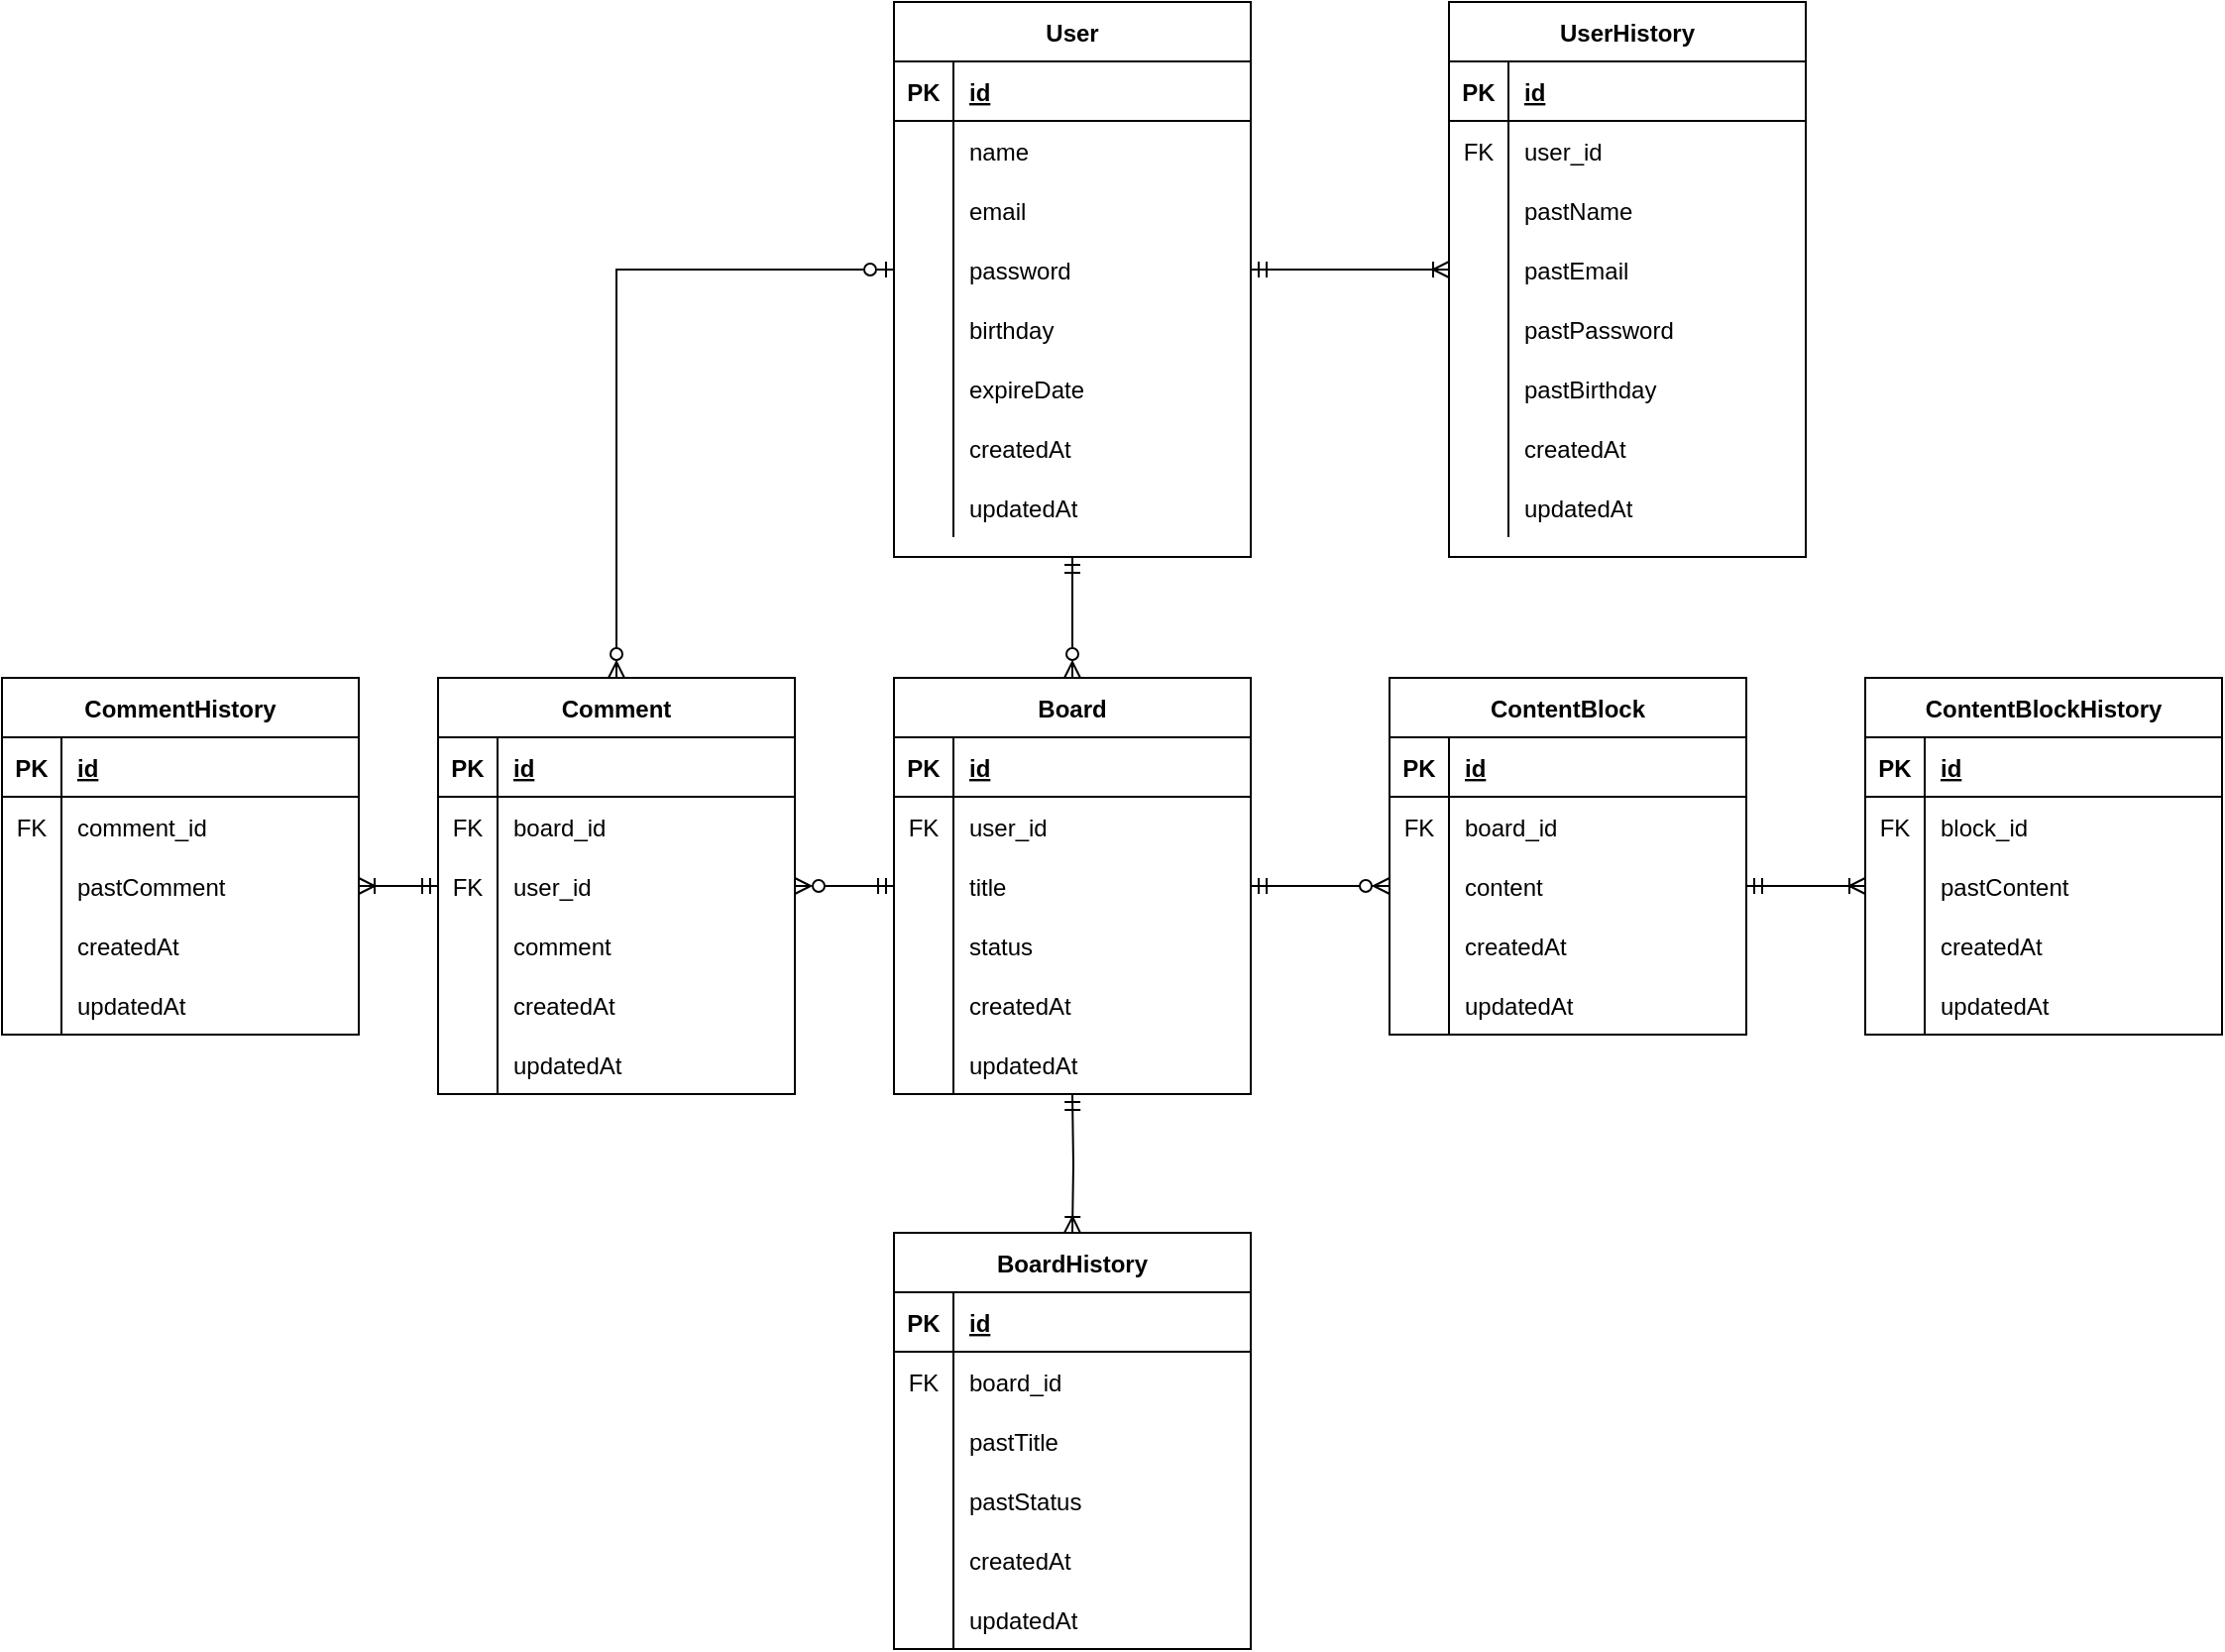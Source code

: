 <mxfile version="20.0.4" type="device"><diagram id="R2lEEEUBdFMjLlhIrx00" name="Page-1"><mxGraphModel dx="1422" dy="705" grid="1" gridSize="10" guides="1" tooltips="1" connect="1" arrows="1" fold="1" page="1" pageScale="1" pageWidth="850" pageHeight="1100" math="0" shadow="0" extFonts="Permanent Marker^https://fonts.googleapis.com/css?family=Permanent+Marker"><root><mxCell id="0"/><mxCell id="1" parent="0"/><mxCell id="4tunGOvaKSMdAPvgCTo8-8" style="edgeStyle=orthogonalEdgeStyle;rounded=0;orthogonalLoop=1;jettySize=auto;html=1;exitX=0.5;exitY=1;exitDx=0;exitDy=0;entryX=0.5;entryY=0;entryDx=0;entryDy=0;startArrow=ERmandOne;startFill=0;endArrow=ERzeroToMany;endFill=0;" edge="1" parent="1" source="bTr4WSpHRikTAFCdWC34-1" target="bTr4WSpHRikTAFCdWC34-48"><mxGeometry relative="1" as="geometry"/></mxCell><mxCell id="bTr4WSpHRikTAFCdWC34-1" value="User" style="shape=table;startSize=30;container=1;collapsible=1;childLayout=tableLayout;fixedRows=1;rowLines=0;fontStyle=1;align=center;resizeLast=1;" parent="1" vertex="1"><mxGeometry x="490" y="40" width="180" height="280" as="geometry"/></mxCell><mxCell id="bTr4WSpHRikTAFCdWC34-2" value="" style="shape=tableRow;horizontal=0;startSize=0;swimlaneHead=0;swimlaneBody=0;fillColor=none;collapsible=0;dropTarget=0;points=[[0,0.5],[1,0.5]];portConstraint=eastwest;top=0;left=0;right=0;bottom=1;" parent="bTr4WSpHRikTAFCdWC34-1" vertex="1"><mxGeometry y="30" width="180" height="30" as="geometry"/></mxCell><mxCell id="bTr4WSpHRikTAFCdWC34-3" value="PK" style="shape=partialRectangle;connectable=0;fillColor=none;top=0;left=0;bottom=0;right=0;fontStyle=1;overflow=hidden;" parent="bTr4WSpHRikTAFCdWC34-2" vertex="1"><mxGeometry width="30" height="30" as="geometry"><mxRectangle width="30" height="30" as="alternateBounds"/></mxGeometry></mxCell><mxCell id="bTr4WSpHRikTAFCdWC34-4" value="id" style="shape=partialRectangle;connectable=0;fillColor=none;top=0;left=0;bottom=0;right=0;align=left;spacingLeft=6;fontStyle=5;overflow=hidden;" parent="bTr4WSpHRikTAFCdWC34-2" vertex="1"><mxGeometry x="30" width="150" height="30" as="geometry"><mxRectangle width="150" height="30" as="alternateBounds"/></mxGeometry></mxCell><mxCell id="bTr4WSpHRikTAFCdWC34-5" value="" style="shape=tableRow;horizontal=0;startSize=0;swimlaneHead=0;swimlaneBody=0;fillColor=none;collapsible=0;dropTarget=0;points=[[0,0.5],[1,0.5]];portConstraint=eastwest;top=0;left=0;right=0;bottom=0;" parent="bTr4WSpHRikTAFCdWC34-1" vertex="1"><mxGeometry y="60" width="180" height="30" as="geometry"/></mxCell><mxCell id="bTr4WSpHRikTAFCdWC34-6" value="" style="shape=partialRectangle;connectable=0;fillColor=none;top=0;left=0;bottom=0;right=0;editable=1;overflow=hidden;" parent="bTr4WSpHRikTAFCdWC34-5" vertex="1"><mxGeometry width="30" height="30" as="geometry"><mxRectangle width="30" height="30" as="alternateBounds"/></mxGeometry></mxCell><mxCell id="bTr4WSpHRikTAFCdWC34-7" value="name" style="shape=partialRectangle;connectable=0;fillColor=none;top=0;left=0;bottom=0;right=0;align=left;spacingLeft=6;overflow=hidden;" parent="bTr4WSpHRikTAFCdWC34-5" vertex="1"><mxGeometry x="30" width="150" height="30" as="geometry"><mxRectangle width="150" height="30" as="alternateBounds"/></mxGeometry></mxCell><mxCell id="bTr4WSpHRikTAFCdWC34-8" value="" style="shape=tableRow;horizontal=0;startSize=0;swimlaneHead=0;swimlaneBody=0;fillColor=none;collapsible=0;dropTarget=0;points=[[0,0.5],[1,0.5]];portConstraint=eastwest;top=0;left=0;right=0;bottom=0;" parent="bTr4WSpHRikTAFCdWC34-1" vertex="1"><mxGeometry y="90" width="180" height="30" as="geometry"/></mxCell><mxCell id="bTr4WSpHRikTAFCdWC34-9" value="" style="shape=partialRectangle;connectable=0;fillColor=none;top=0;left=0;bottom=0;right=0;editable=1;overflow=hidden;" parent="bTr4WSpHRikTAFCdWC34-8" vertex="1"><mxGeometry width="30" height="30" as="geometry"><mxRectangle width="30" height="30" as="alternateBounds"/></mxGeometry></mxCell><mxCell id="bTr4WSpHRikTAFCdWC34-10" value="email" style="shape=partialRectangle;connectable=0;fillColor=none;top=0;left=0;bottom=0;right=0;align=left;spacingLeft=6;overflow=hidden;" parent="bTr4WSpHRikTAFCdWC34-8" vertex="1"><mxGeometry x="30" width="150" height="30" as="geometry"><mxRectangle width="150" height="30" as="alternateBounds"/></mxGeometry></mxCell><mxCell id="bTr4WSpHRikTAFCdWC34-11" value="" style="shape=tableRow;horizontal=0;startSize=0;swimlaneHead=0;swimlaneBody=0;fillColor=none;collapsible=0;dropTarget=0;points=[[0,0.5],[1,0.5]];portConstraint=eastwest;top=0;left=0;right=0;bottom=0;" parent="bTr4WSpHRikTAFCdWC34-1" vertex="1"><mxGeometry y="120" width="180" height="30" as="geometry"/></mxCell><mxCell id="bTr4WSpHRikTAFCdWC34-12" value="" style="shape=partialRectangle;connectable=0;fillColor=none;top=0;left=0;bottom=0;right=0;editable=1;overflow=hidden;" parent="bTr4WSpHRikTAFCdWC34-11" vertex="1"><mxGeometry width="30" height="30" as="geometry"><mxRectangle width="30" height="30" as="alternateBounds"/></mxGeometry></mxCell><mxCell id="bTr4WSpHRikTAFCdWC34-13" value="password" style="shape=partialRectangle;connectable=0;fillColor=none;top=0;left=0;bottom=0;right=0;align=left;spacingLeft=6;overflow=hidden;" parent="bTr4WSpHRikTAFCdWC34-11" vertex="1"><mxGeometry x="30" width="150" height="30" as="geometry"><mxRectangle width="150" height="30" as="alternateBounds"/></mxGeometry></mxCell><mxCell id="bTr4WSpHRikTAFCdWC34-27" value="" style="shape=tableRow;horizontal=0;startSize=0;swimlaneHead=0;swimlaneBody=0;fillColor=none;collapsible=0;dropTarget=0;points=[[0,0.5],[1,0.5]];portConstraint=eastwest;top=0;left=0;right=0;bottom=0;" parent="bTr4WSpHRikTAFCdWC34-1" vertex="1"><mxGeometry y="150" width="180" height="30" as="geometry"/></mxCell><mxCell id="bTr4WSpHRikTAFCdWC34-28" value="" style="shape=partialRectangle;connectable=0;fillColor=none;top=0;left=0;bottom=0;right=0;editable=1;overflow=hidden;" parent="bTr4WSpHRikTAFCdWC34-27" vertex="1"><mxGeometry width="30" height="30" as="geometry"><mxRectangle width="30" height="30" as="alternateBounds"/></mxGeometry></mxCell><mxCell id="bTr4WSpHRikTAFCdWC34-29" value="birthday" style="shape=partialRectangle;connectable=0;fillColor=none;top=0;left=0;bottom=0;right=0;align=left;spacingLeft=6;overflow=hidden;" parent="bTr4WSpHRikTAFCdWC34-27" vertex="1"><mxGeometry x="30" width="150" height="30" as="geometry"><mxRectangle width="150" height="30" as="alternateBounds"/></mxGeometry></mxCell><mxCell id="4tunGOvaKSMdAPvgCTo8-1" value="" style="shape=tableRow;horizontal=0;startSize=0;swimlaneHead=0;swimlaneBody=0;fillColor=none;collapsible=0;dropTarget=0;points=[[0,0.5],[1,0.5]];portConstraint=eastwest;top=0;left=0;right=0;bottom=0;" vertex="1" parent="bTr4WSpHRikTAFCdWC34-1"><mxGeometry y="180" width="180" height="30" as="geometry"/></mxCell><mxCell id="4tunGOvaKSMdAPvgCTo8-2" value="" style="shape=partialRectangle;connectable=0;fillColor=none;top=0;left=0;bottom=0;right=0;editable=1;overflow=hidden;" vertex="1" parent="4tunGOvaKSMdAPvgCTo8-1"><mxGeometry width="30" height="30" as="geometry"><mxRectangle width="30" height="30" as="alternateBounds"/></mxGeometry></mxCell><mxCell id="4tunGOvaKSMdAPvgCTo8-3" value="expireDate" style="shape=partialRectangle;connectable=0;fillColor=none;top=0;left=0;bottom=0;right=0;align=left;spacingLeft=6;overflow=hidden;" vertex="1" parent="4tunGOvaKSMdAPvgCTo8-1"><mxGeometry x="30" width="150" height="30" as="geometry"><mxRectangle width="150" height="30" as="alternateBounds"/></mxGeometry></mxCell><mxCell id="bTr4WSpHRikTAFCdWC34-30" value="" style="shape=tableRow;horizontal=0;startSize=0;swimlaneHead=0;swimlaneBody=0;fillColor=none;collapsible=0;dropTarget=0;points=[[0,0.5],[1,0.5]];portConstraint=eastwest;top=0;left=0;right=0;bottom=0;" parent="bTr4WSpHRikTAFCdWC34-1" vertex="1"><mxGeometry y="210" width="180" height="30" as="geometry"/></mxCell><mxCell id="bTr4WSpHRikTAFCdWC34-31" value="" style="shape=partialRectangle;connectable=0;fillColor=none;top=0;left=0;bottom=0;right=0;editable=1;overflow=hidden;" parent="bTr4WSpHRikTAFCdWC34-30" vertex="1"><mxGeometry width="30" height="30" as="geometry"><mxRectangle width="30" height="30" as="alternateBounds"/></mxGeometry></mxCell><mxCell id="bTr4WSpHRikTAFCdWC34-32" value="createdAt" style="shape=partialRectangle;connectable=0;fillColor=none;top=0;left=0;bottom=0;right=0;align=left;spacingLeft=6;overflow=hidden;" parent="bTr4WSpHRikTAFCdWC34-30" vertex="1"><mxGeometry x="30" width="150" height="30" as="geometry"><mxRectangle width="150" height="30" as="alternateBounds"/></mxGeometry></mxCell><mxCell id="bTr4WSpHRikTAFCdWC34-33" value="" style="shape=tableRow;horizontal=0;startSize=0;swimlaneHead=0;swimlaneBody=0;fillColor=none;collapsible=0;dropTarget=0;points=[[0,0.5],[1,0.5]];portConstraint=eastwest;top=0;left=0;right=0;bottom=0;" parent="bTr4WSpHRikTAFCdWC34-1" vertex="1"><mxGeometry y="240" width="180" height="30" as="geometry"/></mxCell><mxCell id="bTr4WSpHRikTAFCdWC34-34" value="" style="shape=partialRectangle;connectable=0;fillColor=none;top=0;left=0;bottom=0;right=0;editable=1;overflow=hidden;" parent="bTr4WSpHRikTAFCdWC34-33" vertex="1"><mxGeometry width="30" height="30" as="geometry"><mxRectangle width="30" height="30" as="alternateBounds"/></mxGeometry></mxCell><mxCell id="bTr4WSpHRikTAFCdWC34-35" value="updatedAt" style="shape=partialRectangle;connectable=0;fillColor=none;top=0;left=0;bottom=0;right=0;align=left;spacingLeft=6;overflow=hidden;" parent="bTr4WSpHRikTAFCdWC34-33" vertex="1"><mxGeometry x="30" width="150" height="30" as="geometry"><mxRectangle width="150" height="30" as="alternateBounds"/></mxGeometry></mxCell><mxCell id="bTr4WSpHRikTAFCdWC34-14" value="UserHistory" style="shape=table;startSize=30;container=1;collapsible=1;childLayout=tableLayout;fixedRows=1;rowLines=0;fontStyle=1;align=center;resizeLast=1;" parent="1" vertex="1"><mxGeometry x="770" y="40" width="180" height="280" as="geometry"/></mxCell><mxCell id="bTr4WSpHRikTAFCdWC34-15" value="" style="shape=tableRow;horizontal=0;startSize=0;swimlaneHead=0;swimlaneBody=0;fillColor=none;collapsible=0;dropTarget=0;points=[[0,0.5],[1,0.5]];portConstraint=eastwest;top=0;left=0;right=0;bottom=1;" parent="bTr4WSpHRikTAFCdWC34-14" vertex="1"><mxGeometry y="30" width="180" height="30" as="geometry"/></mxCell><mxCell id="bTr4WSpHRikTAFCdWC34-16" value="PK" style="shape=partialRectangle;connectable=0;fillColor=none;top=0;left=0;bottom=0;right=0;fontStyle=1;overflow=hidden;" parent="bTr4WSpHRikTAFCdWC34-15" vertex="1"><mxGeometry width="30" height="30" as="geometry"><mxRectangle width="30" height="30" as="alternateBounds"/></mxGeometry></mxCell><mxCell id="bTr4WSpHRikTAFCdWC34-17" value="id" style="shape=partialRectangle;connectable=0;fillColor=none;top=0;left=0;bottom=0;right=0;align=left;spacingLeft=6;fontStyle=5;overflow=hidden;" parent="bTr4WSpHRikTAFCdWC34-15" vertex="1"><mxGeometry x="30" width="150" height="30" as="geometry"><mxRectangle width="150" height="30" as="alternateBounds"/></mxGeometry></mxCell><mxCell id="bTr4WSpHRikTAFCdWC34-18" value="" style="shape=tableRow;horizontal=0;startSize=0;swimlaneHead=0;swimlaneBody=0;fillColor=none;collapsible=0;dropTarget=0;points=[[0,0.5],[1,0.5]];portConstraint=eastwest;top=0;left=0;right=0;bottom=0;" parent="bTr4WSpHRikTAFCdWC34-14" vertex="1"><mxGeometry y="60" width="180" height="30" as="geometry"/></mxCell><mxCell id="bTr4WSpHRikTAFCdWC34-19" value="FK" style="shape=partialRectangle;connectable=0;fillColor=none;top=0;left=0;bottom=0;right=0;editable=1;overflow=hidden;" parent="bTr4WSpHRikTAFCdWC34-18" vertex="1"><mxGeometry width="30" height="30" as="geometry"><mxRectangle width="30" height="30" as="alternateBounds"/></mxGeometry></mxCell><mxCell id="bTr4WSpHRikTAFCdWC34-20" value="user_id" style="shape=partialRectangle;connectable=0;fillColor=none;top=0;left=0;bottom=0;right=0;align=left;spacingLeft=6;overflow=hidden;" parent="bTr4WSpHRikTAFCdWC34-18" vertex="1"><mxGeometry x="30" width="150" height="30" as="geometry"><mxRectangle width="150" height="30" as="alternateBounds"/></mxGeometry></mxCell><mxCell id="bTr4WSpHRikTAFCdWC34-45" value="" style="shape=tableRow;horizontal=0;startSize=0;swimlaneHead=0;swimlaneBody=0;fillColor=none;collapsible=0;dropTarget=0;points=[[0,0.5],[1,0.5]];portConstraint=eastwest;top=0;left=0;right=0;bottom=0;" parent="bTr4WSpHRikTAFCdWC34-14" vertex="1"><mxGeometry y="90" width="180" height="30" as="geometry"/></mxCell><mxCell id="bTr4WSpHRikTAFCdWC34-46" value="" style="shape=partialRectangle;connectable=0;fillColor=none;top=0;left=0;bottom=0;right=0;editable=1;overflow=hidden;" parent="bTr4WSpHRikTAFCdWC34-45" vertex="1"><mxGeometry width="30" height="30" as="geometry"><mxRectangle width="30" height="30" as="alternateBounds"/></mxGeometry></mxCell><mxCell id="bTr4WSpHRikTAFCdWC34-47" value="pastName" style="shape=partialRectangle;connectable=0;fillColor=none;top=0;left=0;bottom=0;right=0;align=left;spacingLeft=6;overflow=hidden;" parent="bTr4WSpHRikTAFCdWC34-45" vertex="1"><mxGeometry x="30" width="150" height="30" as="geometry"><mxRectangle width="150" height="30" as="alternateBounds"/></mxGeometry></mxCell><mxCell id="bTr4WSpHRikTAFCdWC34-21" value="" style="shape=tableRow;horizontal=0;startSize=0;swimlaneHead=0;swimlaneBody=0;fillColor=none;collapsible=0;dropTarget=0;points=[[0,0.5],[1,0.5]];portConstraint=eastwest;top=0;left=0;right=0;bottom=0;" parent="bTr4WSpHRikTAFCdWC34-14" vertex="1"><mxGeometry y="120" width="180" height="30" as="geometry"/></mxCell><mxCell id="bTr4WSpHRikTAFCdWC34-22" value="" style="shape=partialRectangle;connectable=0;fillColor=none;top=0;left=0;bottom=0;right=0;editable=1;overflow=hidden;" parent="bTr4WSpHRikTAFCdWC34-21" vertex="1"><mxGeometry width="30" height="30" as="geometry"><mxRectangle width="30" height="30" as="alternateBounds"/></mxGeometry></mxCell><mxCell id="bTr4WSpHRikTAFCdWC34-23" value="pastEmail" style="shape=partialRectangle;connectable=0;fillColor=none;top=0;left=0;bottom=0;right=0;align=left;spacingLeft=6;overflow=hidden;" parent="bTr4WSpHRikTAFCdWC34-21" vertex="1"><mxGeometry x="30" width="150" height="30" as="geometry"><mxRectangle width="150" height="30" as="alternateBounds"/></mxGeometry></mxCell><mxCell id="bTr4WSpHRikTAFCdWC34-105" value="" style="shape=tableRow;horizontal=0;startSize=0;swimlaneHead=0;swimlaneBody=0;fillColor=none;collapsible=0;dropTarget=0;points=[[0,0.5],[1,0.5]];portConstraint=eastwest;top=0;left=0;right=0;bottom=0;" parent="bTr4WSpHRikTAFCdWC34-14" vertex="1"><mxGeometry y="150" width="180" height="30" as="geometry"/></mxCell><mxCell id="bTr4WSpHRikTAFCdWC34-106" value="" style="shape=partialRectangle;connectable=0;fillColor=none;top=0;left=0;bottom=0;right=0;editable=1;overflow=hidden;" parent="bTr4WSpHRikTAFCdWC34-105" vertex="1"><mxGeometry width="30" height="30" as="geometry"><mxRectangle width="30" height="30" as="alternateBounds"/></mxGeometry></mxCell><mxCell id="bTr4WSpHRikTAFCdWC34-107" value="pastPassword" style="shape=partialRectangle;connectable=0;fillColor=none;top=0;left=0;bottom=0;right=0;align=left;spacingLeft=6;overflow=hidden;" parent="bTr4WSpHRikTAFCdWC34-105" vertex="1"><mxGeometry x="30" width="150" height="30" as="geometry"><mxRectangle width="150" height="30" as="alternateBounds"/></mxGeometry></mxCell><mxCell id="bTr4WSpHRikTAFCdWC34-24" value="" style="shape=tableRow;horizontal=0;startSize=0;swimlaneHead=0;swimlaneBody=0;fillColor=none;collapsible=0;dropTarget=0;points=[[0,0.5],[1,0.5]];portConstraint=eastwest;top=0;left=0;right=0;bottom=0;" parent="bTr4WSpHRikTAFCdWC34-14" vertex="1"><mxGeometry y="180" width="180" height="30" as="geometry"/></mxCell><mxCell id="bTr4WSpHRikTAFCdWC34-25" value="" style="shape=partialRectangle;connectable=0;fillColor=none;top=0;left=0;bottom=0;right=0;editable=1;overflow=hidden;" parent="bTr4WSpHRikTAFCdWC34-24" vertex="1"><mxGeometry width="30" height="30" as="geometry"><mxRectangle width="30" height="30" as="alternateBounds"/></mxGeometry></mxCell><mxCell id="bTr4WSpHRikTAFCdWC34-26" value="pastBirthday" style="shape=partialRectangle;connectable=0;fillColor=none;top=0;left=0;bottom=0;right=0;align=left;spacingLeft=6;overflow=hidden;" parent="bTr4WSpHRikTAFCdWC34-24" vertex="1"><mxGeometry x="30" width="150" height="30" as="geometry"><mxRectangle width="150" height="30" as="alternateBounds"/></mxGeometry></mxCell><mxCell id="bTr4WSpHRikTAFCdWC34-36" value="" style="shape=tableRow;horizontal=0;startSize=0;swimlaneHead=0;swimlaneBody=0;fillColor=none;collapsible=0;dropTarget=0;points=[[0,0.5],[1,0.5]];portConstraint=eastwest;top=0;left=0;right=0;bottom=0;" parent="bTr4WSpHRikTAFCdWC34-14" vertex="1"><mxGeometry y="210" width="180" height="30" as="geometry"/></mxCell><mxCell id="bTr4WSpHRikTAFCdWC34-37" value="" style="shape=partialRectangle;connectable=0;fillColor=none;top=0;left=0;bottom=0;right=0;editable=1;overflow=hidden;" parent="bTr4WSpHRikTAFCdWC34-36" vertex="1"><mxGeometry width="30" height="30" as="geometry"><mxRectangle width="30" height="30" as="alternateBounds"/></mxGeometry></mxCell><mxCell id="bTr4WSpHRikTAFCdWC34-38" value="createdAt" style="shape=partialRectangle;connectable=0;fillColor=none;top=0;left=0;bottom=0;right=0;align=left;spacingLeft=6;overflow=hidden;" parent="bTr4WSpHRikTAFCdWC34-36" vertex="1"><mxGeometry x="30" width="150" height="30" as="geometry"><mxRectangle width="150" height="30" as="alternateBounds"/></mxGeometry></mxCell><mxCell id="4tunGOvaKSMdAPvgCTo8-4" value="" style="shape=tableRow;horizontal=0;startSize=0;swimlaneHead=0;swimlaneBody=0;fillColor=none;collapsible=0;dropTarget=0;points=[[0,0.5],[1,0.5]];portConstraint=eastwest;top=0;left=0;right=0;bottom=0;" vertex="1" parent="bTr4WSpHRikTAFCdWC34-14"><mxGeometry y="240" width="180" height="30" as="geometry"/></mxCell><mxCell id="4tunGOvaKSMdAPvgCTo8-5" value="" style="shape=partialRectangle;connectable=0;fillColor=none;top=0;left=0;bottom=0;right=0;editable=1;overflow=hidden;" vertex="1" parent="4tunGOvaKSMdAPvgCTo8-4"><mxGeometry width="30" height="30" as="geometry"><mxRectangle width="30" height="30" as="alternateBounds"/></mxGeometry></mxCell><mxCell id="4tunGOvaKSMdAPvgCTo8-6" value="updatedAt" style="shape=partialRectangle;connectable=0;fillColor=none;top=0;left=0;bottom=0;right=0;align=left;spacingLeft=6;overflow=hidden;" vertex="1" parent="4tunGOvaKSMdAPvgCTo8-4"><mxGeometry x="30" width="150" height="30" as="geometry"><mxRectangle width="150" height="30" as="alternateBounds"/></mxGeometry></mxCell><mxCell id="bTr4WSpHRikTAFCdWC34-48" value="Board" style="shape=table;startSize=30;container=1;collapsible=1;childLayout=tableLayout;fixedRows=1;rowLines=0;fontStyle=1;align=center;resizeLast=1;" parent="1" vertex="1"><mxGeometry x="490" y="381" width="180" height="210" as="geometry"/></mxCell><mxCell id="bTr4WSpHRikTAFCdWC34-49" value="" style="shape=tableRow;horizontal=0;startSize=0;swimlaneHead=0;swimlaneBody=0;fillColor=none;collapsible=0;dropTarget=0;points=[[0,0.5],[1,0.5]];portConstraint=eastwest;top=0;left=0;right=0;bottom=1;" parent="bTr4WSpHRikTAFCdWC34-48" vertex="1"><mxGeometry y="30" width="180" height="30" as="geometry"/></mxCell><mxCell id="bTr4WSpHRikTAFCdWC34-50" value="PK" style="shape=partialRectangle;connectable=0;fillColor=none;top=0;left=0;bottom=0;right=0;fontStyle=1;overflow=hidden;" parent="bTr4WSpHRikTAFCdWC34-49" vertex="1"><mxGeometry width="30" height="30" as="geometry"><mxRectangle width="30" height="30" as="alternateBounds"/></mxGeometry></mxCell><mxCell id="bTr4WSpHRikTAFCdWC34-51" value="id" style="shape=partialRectangle;connectable=0;fillColor=none;top=0;left=0;bottom=0;right=0;align=left;spacingLeft=6;fontStyle=5;overflow=hidden;" parent="bTr4WSpHRikTAFCdWC34-49" vertex="1"><mxGeometry x="30" width="150" height="30" as="geometry"><mxRectangle width="150" height="30" as="alternateBounds"/></mxGeometry></mxCell><mxCell id="bTr4WSpHRikTAFCdWC34-52" value="" style="shape=tableRow;horizontal=0;startSize=0;swimlaneHead=0;swimlaneBody=0;fillColor=none;collapsible=0;dropTarget=0;points=[[0,0.5],[1,0.5]];portConstraint=eastwest;top=0;left=0;right=0;bottom=0;" parent="bTr4WSpHRikTAFCdWC34-48" vertex="1"><mxGeometry y="60" width="180" height="30" as="geometry"/></mxCell><mxCell id="bTr4WSpHRikTAFCdWC34-53" value="FK" style="shape=partialRectangle;connectable=0;fillColor=none;top=0;left=0;bottom=0;right=0;editable=1;overflow=hidden;" parent="bTr4WSpHRikTAFCdWC34-52" vertex="1"><mxGeometry width="30" height="30" as="geometry"><mxRectangle width="30" height="30" as="alternateBounds"/></mxGeometry></mxCell><mxCell id="bTr4WSpHRikTAFCdWC34-54" value="user_id" style="shape=partialRectangle;connectable=0;fillColor=none;top=0;left=0;bottom=0;right=0;align=left;spacingLeft=6;overflow=hidden;" parent="bTr4WSpHRikTAFCdWC34-52" vertex="1"><mxGeometry x="30" width="150" height="30" as="geometry"><mxRectangle width="150" height="30" as="alternateBounds"/></mxGeometry></mxCell><mxCell id="bTr4WSpHRikTAFCdWC34-55" value="" style="shape=tableRow;horizontal=0;startSize=0;swimlaneHead=0;swimlaneBody=0;fillColor=none;collapsible=0;dropTarget=0;points=[[0,0.5],[1,0.5]];portConstraint=eastwest;top=0;left=0;right=0;bottom=0;" parent="bTr4WSpHRikTAFCdWC34-48" vertex="1"><mxGeometry y="90" width="180" height="30" as="geometry"/></mxCell><mxCell id="bTr4WSpHRikTAFCdWC34-56" value="" style="shape=partialRectangle;connectable=0;fillColor=none;top=0;left=0;bottom=0;right=0;editable=1;overflow=hidden;" parent="bTr4WSpHRikTAFCdWC34-55" vertex="1"><mxGeometry width="30" height="30" as="geometry"><mxRectangle width="30" height="30" as="alternateBounds"/></mxGeometry></mxCell><mxCell id="bTr4WSpHRikTAFCdWC34-57" value="title" style="shape=partialRectangle;connectable=0;fillColor=none;top=0;left=0;bottom=0;right=0;align=left;spacingLeft=6;overflow=hidden;" parent="bTr4WSpHRikTAFCdWC34-55" vertex="1"><mxGeometry x="30" width="150" height="30" as="geometry"><mxRectangle width="150" height="30" as="alternateBounds"/></mxGeometry></mxCell><mxCell id="bTr4WSpHRikTAFCdWC34-182" value="" style="shape=tableRow;horizontal=0;startSize=0;swimlaneHead=0;swimlaneBody=0;fillColor=none;collapsible=0;dropTarget=0;points=[[0,0.5],[1,0.5]];portConstraint=eastwest;top=0;left=0;right=0;bottom=0;" parent="bTr4WSpHRikTAFCdWC34-48" vertex="1"><mxGeometry y="120" width="180" height="30" as="geometry"/></mxCell><mxCell id="bTr4WSpHRikTAFCdWC34-183" value="" style="shape=partialRectangle;connectable=0;fillColor=none;top=0;left=0;bottom=0;right=0;editable=1;overflow=hidden;" parent="bTr4WSpHRikTAFCdWC34-182" vertex="1"><mxGeometry width="30" height="30" as="geometry"><mxRectangle width="30" height="30" as="alternateBounds"/></mxGeometry></mxCell><mxCell id="bTr4WSpHRikTAFCdWC34-184" value="status" style="shape=partialRectangle;connectable=0;fillColor=none;top=0;left=0;bottom=0;right=0;align=left;spacingLeft=6;overflow=hidden;" parent="bTr4WSpHRikTAFCdWC34-182" vertex="1"><mxGeometry x="30" width="150" height="30" as="geometry"><mxRectangle width="150" height="30" as="alternateBounds"/></mxGeometry></mxCell><mxCell id="bTr4WSpHRikTAFCdWC34-64" value="" style="shape=tableRow;horizontal=0;startSize=0;swimlaneHead=0;swimlaneBody=0;fillColor=none;collapsible=0;dropTarget=0;points=[[0,0.5],[1,0.5]];portConstraint=eastwest;top=0;left=0;right=0;bottom=0;" parent="bTr4WSpHRikTAFCdWC34-48" vertex="1"><mxGeometry y="150" width="180" height="30" as="geometry"/></mxCell><mxCell id="bTr4WSpHRikTAFCdWC34-65" value="" style="shape=partialRectangle;connectable=0;fillColor=none;top=0;left=0;bottom=0;right=0;editable=1;overflow=hidden;" parent="bTr4WSpHRikTAFCdWC34-64" vertex="1"><mxGeometry width="30" height="30" as="geometry"><mxRectangle width="30" height="30" as="alternateBounds"/></mxGeometry></mxCell><mxCell id="bTr4WSpHRikTAFCdWC34-66" value="createdAt" style="shape=partialRectangle;connectable=0;fillColor=none;top=0;left=0;bottom=0;right=0;align=left;spacingLeft=6;overflow=hidden;" parent="bTr4WSpHRikTAFCdWC34-64" vertex="1"><mxGeometry x="30" width="150" height="30" as="geometry"><mxRectangle width="150" height="30" as="alternateBounds"/></mxGeometry></mxCell><mxCell id="bTr4WSpHRikTAFCdWC34-67" value="" style="shape=tableRow;horizontal=0;startSize=0;swimlaneHead=0;swimlaneBody=0;fillColor=none;collapsible=0;dropTarget=0;points=[[0,0.5],[1,0.5]];portConstraint=eastwest;top=0;left=0;right=0;bottom=0;" parent="bTr4WSpHRikTAFCdWC34-48" vertex="1"><mxGeometry y="180" width="180" height="30" as="geometry"/></mxCell><mxCell id="bTr4WSpHRikTAFCdWC34-68" value="" style="shape=partialRectangle;connectable=0;fillColor=none;top=0;left=0;bottom=0;right=0;editable=1;overflow=hidden;" parent="bTr4WSpHRikTAFCdWC34-67" vertex="1"><mxGeometry width="30" height="30" as="geometry"><mxRectangle width="30" height="30" as="alternateBounds"/></mxGeometry></mxCell><mxCell id="bTr4WSpHRikTAFCdWC34-69" value="updatedAt" style="shape=partialRectangle;connectable=0;fillColor=none;top=0;left=0;bottom=0;right=0;align=left;spacingLeft=6;overflow=hidden;" parent="bTr4WSpHRikTAFCdWC34-67" vertex="1"><mxGeometry x="30" width="150" height="30" as="geometry"><mxRectangle width="150" height="30" as="alternateBounds"/></mxGeometry></mxCell><mxCell id="bTr4WSpHRikTAFCdWC34-115" value="BoardHistory" style="shape=table;startSize=30;container=1;collapsible=1;childLayout=tableLayout;fixedRows=1;rowLines=0;fontStyle=1;align=center;resizeLast=1;" parent="1" vertex="1"><mxGeometry x="490" y="661" width="180" height="210" as="geometry"/></mxCell><mxCell id="bTr4WSpHRikTAFCdWC34-116" value="" style="shape=tableRow;horizontal=0;startSize=0;swimlaneHead=0;swimlaneBody=0;fillColor=none;collapsible=0;dropTarget=0;points=[[0,0.5],[1,0.5]];portConstraint=eastwest;top=0;left=0;right=0;bottom=1;" parent="bTr4WSpHRikTAFCdWC34-115" vertex="1"><mxGeometry y="30" width="180" height="30" as="geometry"/></mxCell><mxCell id="bTr4WSpHRikTAFCdWC34-117" value="PK" style="shape=partialRectangle;connectable=0;fillColor=none;top=0;left=0;bottom=0;right=0;fontStyle=1;overflow=hidden;" parent="bTr4WSpHRikTAFCdWC34-116" vertex="1"><mxGeometry width="30" height="30" as="geometry"><mxRectangle width="30" height="30" as="alternateBounds"/></mxGeometry></mxCell><mxCell id="bTr4WSpHRikTAFCdWC34-118" value="id" style="shape=partialRectangle;connectable=0;fillColor=none;top=0;left=0;bottom=0;right=0;align=left;spacingLeft=6;fontStyle=5;overflow=hidden;" parent="bTr4WSpHRikTAFCdWC34-116" vertex="1"><mxGeometry x="30" width="150" height="30" as="geometry"><mxRectangle width="150" height="30" as="alternateBounds"/></mxGeometry></mxCell><mxCell id="bTr4WSpHRikTAFCdWC34-119" value="" style="shape=tableRow;horizontal=0;startSize=0;swimlaneHead=0;swimlaneBody=0;fillColor=none;collapsible=0;dropTarget=0;points=[[0,0.5],[1,0.5]];portConstraint=eastwest;top=0;left=0;right=0;bottom=0;" parent="bTr4WSpHRikTAFCdWC34-115" vertex="1"><mxGeometry y="60" width="180" height="30" as="geometry"/></mxCell><mxCell id="bTr4WSpHRikTAFCdWC34-120" value="FK" style="shape=partialRectangle;connectable=0;fillColor=none;top=0;left=0;bottom=0;right=0;editable=1;overflow=hidden;" parent="bTr4WSpHRikTAFCdWC34-119" vertex="1"><mxGeometry width="30" height="30" as="geometry"><mxRectangle width="30" height="30" as="alternateBounds"/></mxGeometry></mxCell><mxCell id="bTr4WSpHRikTAFCdWC34-121" value="board_id" style="shape=partialRectangle;connectable=0;fillColor=none;top=0;left=0;bottom=0;right=0;align=left;spacingLeft=6;overflow=hidden;" parent="bTr4WSpHRikTAFCdWC34-119" vertex="1"><mxGeometry x="30" width="150" height="30" as="geometry"><mxRectangle width="150" height="30" as="alternateBounds"/></mxGeometry></mxCell><mxCell id="bTr4WSpHRikTAFCdWC34-122" value="" style="shape=tableRow;horizontal=0;startSize=0;swimlaneHead=0;swimlaneBody=0;fillColor=none;collapsible=0;dropTarget=0;points=[[0,0.5],[1,0.5]];portConstraint=eastwest;top=0;left=0;right=0;bottom=0;" parent="bTr4WSpHRikTAFCdWC34-115" vertex="1"><mxGeometry y="90" width="180" height="30" as="geometry"/></mxCell><mxCell id="bTr4WSpHRikTAFCdWC34-123" value="" style="shape=partialRectangle;connectable=0;fillColor=none;top=0;left=0;bottom=0;right=0;editable=1;overflow=hidden;" parent="bTr4WSpHRikTAFCdWC34-122" vertex="1"><mxGeometry width="30" height="30" as="geometry"><mxRectangle width="30" height="30" as="alternateBounds"/></mxGeometry></mxCell><mxCell id="bTr4WSpHRikTAFCdWC34-124" value="pastTitle" style="shape=partialRectangle;connectable=0;fillColor=none;top=0;left=0;bottom=0;right=0;align=left;spacingLeft=6;overflow=hidden;" parent="bTr4WSpHRikTAFCdWC34-122" vertex="1"><mxGeometry x="30" width="150" height="30" as="geometry"><mxRectangle width="150" height="30" as="alternateBounds"/></mxGeometry></mxCell><mxCell id="4tunGOvaKSMdAPvgCTo8-12" value="" style="shape=tableRow;horizontal=0;startSize=0;swimlaneHead=0;swimlaneBody=0;fillColor=none;collapsible=0;dropTarget=0;points=[[0,0.5],[1,0.5]];portConstraint=eastwest;top=0;left=0;right=0;bottom=0;" vertex="1" parent="bTr4WSpHRikTAFCdWC34-115"><mxGeometry y="120" width="180" height="30" as="geometry"/></mxCell><mxCell id="4tunGOvaKSMdAPvgCTo8-13" value="" style="shape=partialRectangle;connectable=0;fillColor=none;top=0;left=0;bottom=0;right=0;editable=1;overflow=hidden;" vertex="1" parent="4tunGOvaKSMdAPvgCTo8-12"><mxGeometry width="30" height="30" as="geometry"><mxRectangle width="30" height="30" as="alternateBounds"/></mxGeometry></mxCell><mxCell id="4tunGOvaKSMdAPvgCTo8-14" value="pastStatus" style="shape=partialRectangle;connectable=0;fillColor=none;top=0;left=0;bottom=0;right=0;align=left;spacingLeft=6;overflow=hidden;" vertex="1" parent="4tunGOvaKSMdAPvgCTo8-12"><mxGeometry x="30" width="150" height="30" as="geometry"><mxRectangle width="150" height="30" as="alternateBounds"/></mxGeometry></mxCell><mxCell id="bTr4WSpHRikTAFCdWC34-125" value="" style="shape=tableRow;horizontal=0;startSize=0;swimlaneHead=0;swimlaneBody=0;fillColor=none;collapsible=0;dropTarget=0;points=[[0,0.5],[1,0.5]];portConstraint=eastwest;top=0;left=0;right=0;bottom=0;" parent="bTr4WSpHRikTAFCdWC34-115" vertex="1"><mxGeometry y="150" width="180" height="30" as="geometry"/></mxCell><mxCell id="bTr4WSpHRikTAFCdWC34-126" value="" style="shape=partialRectangle;connectable=0;fillColor=none;top=0;left=0;bottom=0;right=0;editable=1;overflow=hidden;" parent="bTr4WSpHRikTAFCdWC34-125" vertex="1"><mxGeometry width="30" height="30" as="geometry"><mxRectangle width="30" height="30" as="alternateBounds"/></mxGeometry></mxCell><mxCell id="bTr4WSpHRikTAFCdWC34-127" value="createdAt" style="shape=partialRectangle;connectable=0;fillColor=none;top=0;left=0;bottom=0;right=0;align=left;spacingLeft=6;overflow=hidden;" parent="bTr4WSpHRikTAFCdWC34-125" vertex="1"><mxGeometry x="30" width="150" height="30" as="geometry"><mxRectangle width="150" height="30" as="alternateBounds"/></mxGeometry></mxCell><mxCell id="bTr4WSpHRikTAFCdWC34-128" value="" style="shape=tableRow;horizontal=0;startSize=0;swimlaneHead=0;swimlaneBody=0;fillColor=none;collapsible=0;dropTarget=0;points=[[0,0.5],[1,0.5]];portConstraint=eastwest;top=0;left=0;right=0;bottom=0;" parent="bTr4WSpHRikTAFCdWC34-115" vertex="1"><mxGeometry y="180" width="180" height="30" as="geometry"/></mxCell><mxCell id="bTr4WSpHRikTAFCdWC34-129" value="" style="shape=partialRectangle;connectable=0;fillColor=none;top=0;left=0;bottom=0;right=0;editable=1;overflow=hidden;" parent="bTr4WSpHRikTAFCdWC34-128" vertex="1"><mxGeometry width="30" height="30" as="geometry"><mxRectangle width="30" height="30" as="alternateBounds"/></mxGeometry></mxCell><mxCell id="bTr4WSpHRikTAFCdWC34-130" value="updatedAt" style="shape=partialRectangle;connectable=0;fillColor=none;top=0;left=0;bottom=0;right=0;align=left;spacingLeft=6;overflow=hidden;" parent="bTr4WSpHRikTAFCdWC34-128" vertex="1"><mxGeometry x="30" width="150" height="30" as="geometry"><mxRectangle width="150" height="30" as="alternateBounds"/></mxGeometry></mxCell><mxCell id="bTr4WSpHRikTAFCdWC34-70" value="ContentBlock" style="shape=table;startSize=30;container=1;collapsible=1;childLayout=tableLayout;fixedRows=1;rowLines=0;fontStyle=1;align=center;resizeLast=1;" parent="1" vertex="1"><mxGeometry x="740" y="381" width="180" height="180" as="geometry"/></mxCell><mxCell id="bTr4WSpHRikTAFCdWC34-71" value="" style="shape=tableRow;horizontal=0;startSize=0;swimlaneHead=0;swimlaneBody=0;fillColor=none;collapsible=0;dropTarget=0;points=[[0,0.5],[1,0.5]];portConstraint=eastwest;top=0;left=0;right=0;bottom=1;" parent="bTr4WSpHRikTAFCdWC34-70" vertex="1"><mxGeometry y="30" width="180" height="30" as="geometry"/></mxCell><mxCell id="bTr4WSpHRikTAFCdWC34-72" value="PK" style="shape=partialRectangle;connectable=0;fillColor=none;top=0;left=0;bottom=0;right=0;fontStyle=1;overflow=hidden;" parent="bTr4WSpHRikTAFCdWC34-71" vertex="1"><mxGeometry width="30" height="30" as="geometry"><mxRectangle width="30" height="30" as="alternateBounds"/></mxGeometry></mxCell><mxCell id="bTr4WSpHRikTAFCdWC34-73" value="id" style="shape=partialRectangle;connectable=0;fillColor=none;top=0;left=0;bottom=0;right=0;align=left;spacingLeft=6;fontStyle=5;overflow=hidden;" parent="bTr4WSpHRikTAFCdWC34-71" vertex="1"><mxGeometry x="30" width="150" height="30" as="geometry"><mxRectangle width="150" height="30" as="alternateBounds"/></mxGeometry></mxCell><mxCell id="bTr4WSpHRikTAFCdWC34-74" value="" style="shape=tableRow;horizontal=0;startSize=0;swimlaneHead=0;swimlaneBody=0;fillColor=none;collapsible=0;dropTarget=0;points=[[0,0.5],[1,0.5]];portConstraint=eastwest;top=0;left=0;right=0;bottom=0;" parent="bTr4WSpHRikTAFCdWC34-70" vertex="1"><mxGeometry y="60" width="180" height="30" as="geometry"/></mxCell><mxCell id="bTr4WSpHRikTAFCdWC34-75" value="FK" style="shape=partialRectangle;connectable=0;fillColor=none;top=0;left=0;bottom=0;right=0;editable=1;overflow=hidden;" parent="bTr4WSpHRikTAFCdWC34-74" vertex="1"><mxGeometry width="30" height="30" as="geometry"><mxRectangle width="30" height="30" as="alternateBounds"/></mxGeometry></mxCell><mxCell id="bTr4WSpHRikTAFCdWC34-76" value="board_id" style="shape=partialRectangle;connectable=0;fillColor=none;top=0;left=0;bottom=0;right=0;align=left;spacingLeft=6;overflow=hidden;" parent="bTr4WSpHRikTAFCdWC34-74" vertex="1"><mxGeometry x="30" width="150" height="30" as="geometry"><mxRectangle width="150" height="30" as="alternateBounds"/></mxGeometry></mxCell><mxCell id="bTr4WSpHRikTAFCdWC34-77" value="" style="shape=tableRow;horizontal=0;startSize=0;swimlaneHead=0;swimlaneBody=0;fillColor=none;collapsible=0;dropTarget=0;points=[[0,0.5],[1,0.5]];portConstraint=eastwest;top=0;left=0;right=0;bottom=0;" parent="bTr4WSpHRikTAFCdWC34-70" vertex="1"><mxGeometry y="90" width="180" height="30" as="geometry"/></mxCell><mxCell id="bTr4WSpHRikTAFCdWC34-78" value="" style="shape=partialRectangle;connectable=0;fillColor=none;top=0;left=0;bottom=0;right=0;editable=1;overflow=hidden;" parent="bTr4WSpHRikTAFCdWC34-77" vertex="1"><mxGeometry width="30" height="30" as="geometry"><mxRectangle width="30" height="30" as="alternateBounds"/></mxGeometry></mxCell><mxCell id="bTr4WSpHRikTAFCdWC34-79" value="content" style="shape=partialRectangle;connectable=0;fillColor=none;top=0;left=0;bottom=0;right=0;align=left;spacingLeft=6;overflow=hidden;" parent="bTr4WSpHRikTAFCdWC34-77" vertex="1"><mxGeometry x="30" width="150" height="30" as="geometry"><mxRectangle width="150" height="30" as="alternateBounds"/></mxGeometry></mxCell><mxCell id="bTr4WSpHRikTAFCdWC34-80" value="" style="shape=tableRow;horizontal=0;startSize=0;swimlaneHead=0;swimlaneBody=0;fillColor=none;collapsible=0;dropTarget=0;points=[[0,0.5],[1,0.5]];portConstraint=eastwest;top=0;left=0;right=0;bottom=0;" parent="bTr4WSpHRikTAFCdWC34-70" vertex="1"><mxGeometry y="120" width="180" height="30" as="geometry"/></mxCell><mxCell id="bTr4WSpHRikTAFCdWC34-81" value="" style="shape=partialRectangle;connectable=0;fillColor=none;top=0;left=0;bottom=0;right=0;editable=1;overflow=hidden;" parent="bTr4WSpHRikTAFCdWC34-80" vertex="1"><mxGeometry width="30" height="30" as="geometry"><mxRectangle width="30" height="30" as="alternateBounds"/></mxGeometry></mxCell><mxCell id="bTr4WSpHRikTAFCdWC34-82" value="createdAt" style="shape=partialRectangle;connectable=0;fillColor=none;top=0;left=0;bottom=0;right=0;align=left;spacingLeft=6;overflow=hidden;" parent="bTr4WSpHRikTAFCdWC34-80" vertex="1"><mxGeometry x="30" width="150" height="30" as="geometry"><mxRectangle width="150" height="30" as="alternateBounds"/></mxGeometry></mxCell><mxCell id="bTr4WSpHRikTAFCdWC34-83" value="" style="shape=tableRow;horizontal=0;startSize=0;swimlaneHead=0;swimlaneBody=0;fillColor=none;collapsible=0;dropTarget=0;points=[[0,0.5],[1,0.5]];portConstraint=eastwest;top=0;left=0;right=0;bottom=0;" parent="bTr4WSpHRikTAFCdWC34-70" vertex="1"><mxGeometry y="150" width="180" height="30" as="geometry"/></mxCell><mxCell id="bTr4WSpHRikTAFCdWC34-84" value="" style="shape=partialRectangle;connectable=0;fillColor=none;top=0;left=0;bottom=0;right=0;editable=1;overflow=hidden;" parent="bTr4WSpHRikTAFCdWC34-83" vertex="1"><mxGeometry width="30" height="30" as="geometry"><mxRectangle width="30" height="30" as="alternateBounds"/></mxGeometry></mxCell><mxCell id="bTr4WSpHRikTAFCdWC34-85" value="updatedAt" style="shape=partialRectangle;connectable=0;fillColor=none;top=0;left=0;bottom=0;right=0;align=left;spacingLeft=6;overflow=hidden;" parent="bTr4WSpHRikTAFCdWC34-83" vertex="1"><mxGeometry x="30" width="150" height="30" as="geometry"><mxRectangle width="150" height="30" as="alternateBounds"/></mxGeometry></mxCell><mxCell id="bTr4WSpHRikTAFCdWC34-131" value="ContentBlockHistory" style="shape=table;startSize=30;container=1;collapsible=1;childLayout=tableLayout;fixedRows=1;rowLines=0;fontStyle=1;align=center;resizeLast=1;" parent="1" vertex="1"><mxGeometry x="980" y="381" width="180" height="180" as="geometry"/></mxCell><mxCell id="bTr4WSpHRikTAFCdWC34-132" value="" style="shape=tableRow;horizontal=0;startSize=0;swimlaneHead=0;swimlaneBody=0;fillColor=none;collapsible=0;dropTarget=0;points=[[0,0.5],[1,0.5]];portConstraint=eastwest;top=0;left=0;right=0;bottom=1;" parent="bTr4WSpHRikTAFCdWC34-131" vertex="1"><mxGeometry y="30" width="180" height="30" as="geometry"/></mxCell><mxCell id="bTr4WSpHRikTAFCdWC34-133" value="PK" style="shape=partialRectangle;connectable=0;fillColor=none;top=0;left=0;bottom=0;right=0;fontStyle=1;overflow=hidden;" parent="bTr4WSpHRikTAFCdWC34-132" vertex="1"><mxGeometry width="30" height="30" as="geometry"><mxRectangle width="30" height="30" as="alternateBounds"/></mxGeometry></mxCell><mxCell id="bTr4WSpHRikTAFCdWC34-134" value="id" style="shape=partialRectangle;connectable=0;fillColor=none;top=0;left=0;bottom=0;right=0;align=left;spacingLeft=6;fontStyle=5;overflow=hidden;" parent="bTr4WSpHRikTAFCdWC34-132" vertex="1"><mxGeometry x="30" width="150" height="30" as="geometry"><mxRectangle width="150" height="30" as="alternateBounds"/></mxGeometry></mxCell><mxCell id="bTr4WSpHRikTAFCdWC34-135" value="" style="shape=tableRow;horizontal=0;startSize=0;swimlaneHead=0;swimlaneBody=0;fillColor=none;collapsible=0;dropTarget=0;points=[[0,0.5],[1,0.5]];portConstraint=eastwest;top=0;left=0;right=0;bottom=0;" parent="bTr4WSpHRikTAFCdWC34-131" vertex="1"><mxGeometry y="60" width="180" height="30" as="geometry"/></mxCell><mxCell id="bTr4WSpHRikTAFCdWC34-136" value="FK" style="shape=partialRectangle;connectable=0;fillColor=none;top=0;left=0;bottom=0;right=0;editable=1;overflow=hidden;" parent="bTr4WSpHRikTAFCdWC34-135" vertex="1"><mxGeometry width="30" height="30" as="geometry"><mxRectangle width="30" height="30" as="alternateBounds"/></mxGeometry></mxCell><mxCell id="bTr4WSpHRikTAFCdWC34-137" value="block_id" style="shape=partialRectangle;connectable=0;fillColor=none;top=0;left=0;bottom=0;right=0;align=left;spacingLeft=6;overflow=hidden;" parent="bTr4WSpHRikTAFCdWC34-135" vertex="1"><mxGeometry x="30" width="150" height="30" as="geometry"><mxRectangle width="150" height="30" as="alternateBounds"/></mxGeometry></mxCell><mxCell id="bTr4WSpHRikTAFCdWC34-138" value="" style="shape=tableRow;horizontal=0;startSize=0;swimlaneHead=0;swimlaneBody=0;fillColor=none;collapsible=0;dropTarget=0;points=[[0,0.5],[1,0.5]];portConstraint=eastwest;top=0;left=0;right=0;bottom=0;" parent="bTr4WSpHRikTAFCdWC34-131" vertex="1"><mxGeometry y="90" width="180" height="30" as="geometry"/></mxCell><mxCell id="bTr4WSpHRikTAFCdWC34-139" value="" style="shape=partialRectangle;connectable=0;fillColor=none;top=0;left=0;bottom=0;right=0;editable=1;overflow=hidden;" parent="bTr4WSpHRikTAFCdWC34-138" vertex="1"><mxGeometry width="30" height="30" as="geometry"><mxRectangle width="30" height="30" as="alternateBounds"/></mxGeometry></mxCell><mxCell id="bTr4WSpHRikTAFCdWC34-140" value="pastContent" style="shape=partialRectangle;connectable=0;fillColor=none;top=0;left=0;bottom=0;right=0;align=left;spacingLeft=6;overflow=hidden;" parent="bTr4WSpHRikTAFCdWC34-138" vertex="1"><mxGeometry x="30" width="150" height="30" as="geometry"><mxRectangle width="150" height="30" as="alternateBounds"/></mxGeometry></mxCell><mxCell id="bTr4WSpHRikTAFCdWC34-141" value="" style="shape=tableRow;horizontal=0;startSize=0;swimlaneHead=0;swimlaneBody=0;fillColor=none;collapsible=0;dropTarget=0;points=[[0,0.5],[1,0.5]];portConstraint=eastwest;top=0;left=0;right=0;bottom=0;" parent="bTr4WSpHRikTAFCdWC34-131" vertex="1"><mxGeometry y="120" width="180" height="30" as="geometry"/></mxCell><mxCell id="bTr4WSpHRikTAFCdWC34-142" value="" style="shape=partialRectangle;connectable=0;fillColor=none;top=0;left=0;bottom=0;right=0;editable=1;overflow=hidden;" parent="bTr4WSpHRikTAFCdWC34-141" vertex="1"><mxGeometry width="30" height="30" as="geometry"><mxRectangle width="30" height="30" as="alternateBounds"/></mxGeometry></mxCell><mxCell id="bTr4WSpHRikTAFCdWC34-143" value="createdAt" style="shape=partialRectangle;connectable=0;fillColor=none;top=0;left=0;bottom=0;right=0;align=left;spacingLeft=6;overflow=hidden;" parent="bTr4WSpHRikTAFCdWC34-141" vertex="1"><mxGeometry x="30" width="150" height="30" as="geometry"><mxRectangle width="150" height="30" as="alternateBounds"/></mxGeometry></mxCell><mxCell id="bTr4WSpHRikTAFCdWC34-144" value="" style="shape=tableRow;horizontal=0;startSize=0;swimlaneHead=0;swimlaneBody=0;fillColor=none;collapsible=0;dropTarget=0;points=[[0,0.5],[1,0.5]];portConstraint=eastwest;top=0;left=0;right=0;bottom=0;" parent="bTr4WSpHRikTAFCdWC34-131" vertex="1"><mxGeometry y="150" width="180" height="30" as="geometry"/></mxCell><mxCell id="bTr4WSpHRikTAFCdWC34-145" value="" style="shape=partialRectangle;connectable=0;fillColor=none;top=0;left=0;bottom=0;right=0;editable=1;overflow=hidden;" parent="bTr4WSpHRikTAFCdWC34-144" vertex="1"><mxGeometry width="30" height="30" as="geometry"><mxRectangle width="30" height="30" as="alternateBounds"/></mxGeometry></mxCell><mxCell id="bTr4WSpHRikTAFCdWC34-146" value="updatedAt" style="shape=partialRectangle;connectable=0;fillColor=none;top=0;left=0;bottom=0;right=0;align=left;spacingLeft=6;overflow=hidden;" parent="bTr4WSpHRikTAFCdWC34-144" vertex="1"><mxGeometry x="30" width="150" height="30" as="geometry"><mxRectangle width="150" height="30" as="alternateBounds"/></mxGeometry></mxCell><mxCell id="bTr4WSpHRikTAFCdWC34-86" value="Comment" style="shape=table;startSize=30;container=1;collapsible=1;childLayout=tableLayout;fixedRows=1;rowLines=0;fontStyle=1;align=center;resizeLast=1;" parent="1" vertex="1"><mxGeometry x="260" y="381" width="180" height="210" as="geometry"/></mxCell><mxCell id="bTr4WSpHRikTAFCdWC34-87" value="" style="shape=tableRow;horizontal=0;startSize=0;swimlaneHead=0;swimlaneBody=0;fillColor=none;collapsible=0;dropTarget=0;points=[[0,0.5],[1,0.5]];portConstraint=eastwest;top=0;left=0;right=0;bottom=1;" parent="bTr4WSpHRikTAFCdWC34-86" vertex="1"><mxGeometry y="30" width="180" height="30" as="geometry"/></mxCell><mxCell id="bTr4WSpHRikTAFCdWC34-88" value="PK" style="shape=partialRectangle;connectable=0;fillColor=none;top=0;left=0;bottom=0;right=0;fontStyle=1;overflow=hidden;" parent="bTr4WSpHRikTAFCdWC34-87" vertex="1"><mxGeometry width="30" height="30" as="geometry"><mxRectangle width="30" height="30" as="alternateBounds"/></mxGeometry></mxCell><mxCell id="bTr4WSpHRikTAFCdWC34-89" value="id" style="shape=partialRectangle;connectable=0;fillColor=none;top=0;left=0;bottom=0;right=0;align=left;spacingLeft=6;fontStyle=5;overflow=hidden;" parent="bTr4WSpHRikTAFCdWC34-87" vertex="1"><mxGeometry x="30" width="150" height="30" as="geometry"><mxRectangle width="150" height="30" as="alternateBounds"/></mxGeometry></mxCell><mxCell id="bTr4WSpHRikTAFCdWC34-90" value="" style="shape=tableRow;horizontal=0;startSize=0;swimlaneHead=0;swimlaneBody=0;fillColor=none;collapsible=0;dropTarget=0;points=[[0,0.5],[1,0.5]];portConstraint=eastwest;top=0;left=0;right=0;bottom=0;" parent="bTr4WSpHRikTAFCdWC34-86" vertex="1"><mxGeometry y="60" width="180" height="30" as="geometry"/></mxCell><mxCell id="bTr4WSpHRikTAFCdWC34-91" value="FK" style="shape=partialRectangle;connectable=0;fillColor=none;top=0;left=0;bottom=0;right=0;editable=1;overflow=hidden;" parent="bTr4WSpHRikTAFCdWC34-90" vertex="1"><mxGeometry width="30" height="30" as="geometry"><mxRectangle width="30" height="30" as="alternateBounds"/></mxGeometry></mxCell><mxCell id="bTr4WSpHRikTAFCdWC34-92" value="board_id" style="shape=partialRectangle;connectable=0;fillColor=none;top=0;left=0;bottom=0;right=0;align=left;spacingLeft=6;overflow=hidden;" parent="bTr4WSpHRikTAFCdWC34-90" vertex="1"><mxGeometry x="30" width="150" height="30" as="geometry"><mxRectangle width="150" height="30" as="alternateBounds"/></mxGeometry></mxCell><mxCell id="bTr4WSpHRikTAFCdWC34-102" value="" style="shape=tableRow;horizontal=0;startSize=0;swimlaneHead=0;swimlaneBody=0;fillColor=none;collapsible=0;dropTarget=0;points=[[0,0.5],[1,0.5]];portConstraint=eastwest;top=0;left=0;right=0;bottom=0;" parent="bTr4WSpHRikTAFCdWC34-86" vertex="1"><mxGeometry y="90" width="180" height="30" as="geometry"/></mxCell><mxCell id="bTr4WSpHRikTAFCdWC34-103" value="FK" style="shape=partialRectangle;connectable=0;fillColor=none;top=0;left=0;bottom=0;right=0;editable=1;overflow=hidden;" parent="bTr4WSpHRikTAFCdWC34-102" vertex="1"><mxGeometry width="30" height="30" as="geometry"><mxRectangle width="30" height="30" as="alternateBounds"/></mxGeometry></mxCell><mxCell id="bTr4WSpHRikTAFCdWC34-104" value="user_id" style="shape=partialRectangle;connectable=0;fillColor=none;top=0;left=0;bottom=0;right=0;align=left;spacingLeft=6;overflow=hidden;" parent="bTr4WSpHRikTAFCdWC34-102" vertex="1"><mxGeometry x="30" width="150" height="30" as="geometry"><mxRectangle width="150" height="30" as="alternateBounds"/></mxGeometry></mxCell><mxCell id="bTr4WSpHRikTAFCdWC34-93" value="" style="shape=tableRow;horizontal=0;startSize=0;swimlaneHead=0;swimlaneBody=0;fillColor=none;collapsible=0;dropTarget=0;points=[[0,0.5],[1,0.5]];portConstraint=eastwest;top=0;left=0;right=0;bottom=0;" parent="bTr4WSpHRikTAFCdWC34-86" vertex="1"><mxGeometry y="120" width="180" height="30" as="geometry"/></mxCell><mxCell id="bTr4WSpHRikTAFCdWC34-94" value="" style="shape=partialRectangle;connectable=0;fillColor=none;top=0;left=0;bottom=0;right=0;editable=1;overflow=hidden;" parent="bTr4WSpHRikTAFCdWC34-93" vertex="1"><mxGeometry width="30" height="30" as="geometry"><mxRectangle width="30" height="30" as="alternateBounds"/></mxGeometry></mxCell><mxCell id="bTr4WSpHRikTAFCdWC34-95" value="comment" style="shape=partialRectangle;connectable=0;fillColor=none;top=0;left=0;bottom=0;right=0;align=left;spacingLeft=6;overflow=hidden;" parent="bTr4WSpHRikTAFCdWC34-93" vertex="1"><mxGeometry x="30" width="150" height="30" as="geometry"><mxRectangle width="150" height="30" as="alternateBounds"/></mxGeometry></mxCell><mxCell id="bTr4WSpHRikTAFCdWC34-96" value="" style="shape=tableRow;horizontal=0;startSize=0;swimlaneHead=0;swimlaneBody=0;fillColor=none;collapsible=0;dropTarget=0;points=[[0,0.5],[1,0.5]];portConstraint=eastwest;top=0;left=0;right=0;bottom=0;" parent="bTr4WSpHRikTAFCdWC34-86" vertex="1"><mxGeometry y="150" width="180" height="30" as="geometry"/></mxCell><mxCell id="bTr4WSpHRikTAFCdWC34-97" value="" style="shape=partialRectangle;connectable=0;fillColor=none;top=0;left=0;bottom=0;right=0;editable=1;overflow=hidden;" parent="bTr4WSpHRikTAFCdWC34-96" vertex="1"><mxGeometry width="30" height="30" as="geometry"><mxRectangle width="30" height="30" as="alternateBounds"/></mxGeometry></mxCell><mxCell id="bTr4WSpHRikTAFCdWC34-98" value="createdAt" style="shape=partialRectangle;connectable=0;fillColor=none;top=0;left=0;bottom=0;right=0;align=left;spacingLeft=6;overflow=hidden;" parent="bTr4WSpHRikTAFCdWC34-96" vertex="1"><mxGeometry x="30" width="150" height="30" as="geometry"><mxRectangle width="150" height="30" as="alternateBounds"/></mxGeometry></mxCell><mxCell id="bTr4WSpHRikTAFCdWC34-99" value="" style="shape=tableRow;horizontal=0;startSize=0;swimlaneHead=0;swimlaneBody=0;fillColor=none;collapsible=0;dropTarget=0;points=[[0,0.5],[1,0.5]];portConstraint=eastwest;top=0;left=0;right=0;bottom=0;" parent="bTr4WSpHRikTAFCdWC34-86" vertex="1"><mxGeometry y="180" width="180" height="30" as="geometry"/></mxCell><mxCell id="bTr4WSpHRikTAFCdWC34-100" value="" style="shape=partialRectangle;connectable=0;fillColor=none;top=0;left=0;bottom=0;right=0;editable=1;overflow=hidden;" parent="bTr4WSpHRikTAFCdWC34-99" vertex="1"><mxGeometry width="30" height="30" as="geometry"><mxRectangle width="30" height="30" as="alternateBounds"/></mxGeometry></mxCell><mxCell id="bTr4WSpHRikTAFCdWC34-101" value="updatedAt" style="shape=partialRectangle;connectable=0;fillColor=none;top=0;left=0;bottom=0;right=0;align=left;spacingLeft=6;overflow=hidden;" parent="bTr4WSpHRikTAFCdWC34-99" vertex="1"><mxGeometry x="30" width="150" height="30" as="geometry"><mxRectangle width="150" height="30" as="alternateBounds"/></mxGeometry></mxCell><mxCell id="bTr4WSpHRikTAFCdWC34-153" value="CommentHistory" style="shape=table;startSize=30;container=1;collapsible=1;childLayout=tableLayout;fixedRows=1;rowLines=0;fontStyle=1;align=center;resizeLast=1;" parent="1" vertex="1"><mxGeometry x="40" y="381" width="180" height="180" as="geometry"/></mxCell><mxCell id="bTr4WSpHRikTAFCdWC34-154" value="" style="shape=tableRow;horizontal=0;startSize=0;swimlaneHead=0;swimlaneBody=0;fillColor=none;collapsible=0;dropTarget=0;points=[[0,0.5],[1,0.5]];portConstraint=eastwest;top=0;left=0;right=0;bottom=1;" parent="bTr4WSpHRikTAFCdWC34-153" vertex="1"><mxGeometry y="30" width="180" height="30" as="geometry"/></mxCell><mxCell id="bTr4WSpHRikTAFCdWC34-155" value="PK" style="shape=partialRectangle;connectable=0;fillColor=none;top=0;left=0;bottom=0;right=0;fontStyle=1;overflow=hidden;" parent="bTr4WSpHRikTAFCdWC34-154" vertex="1"><mxGeometry width="30" height="30" as="geometry"><mxRectangle width="30" height="30" as="alternateBounds"/></mxGeometry></mxCell><mxCell id="bTr4WSpHRikTAFCdWC34-156" value="id" style="shape=partialRectangle;connectable=0;fillColor=none;top=0;left=0;bottom=0;right=0;align=left;spacingLeft=6;fontStyle=5;overflow=hidden;" parent="bTr4WSpHRikTAFCdWC34-154" vertex="1"><mxGeometry x="30" width="150" height="30" as="geometry"><mxRectangle width="150" height="30" as="alternateBounds"/></mxGeometry></mxCell><mxCell id="bTr4WSpHRikTAFCdWC34-157" value="" style="shape=tableRow;horizontal=0;startSize=0;swimlaneHead=0;swimlaneBody=0;fillColor=none;collapsible=0;dropTarget=0;points=[[0,0.5],[1,0.5]];portConstraint=eastwest;top=0;left=0;right=0;bottom=0;" parent="bTr4WSpHRikTAFCdWC34-153" vertex="1"><mxGeometry y="60" width="180" height="30" as="geometry"/></mxCell><mxCell id="bTr4WSpHRikTAFCdWC34-158" value="FK" style="shape=partialRectangle;connectable=0;fillColor=none;top=0;left=0;bottom=0;right=0;editable=1;overflow=hidden;" parent="bTr4WSpHRikTAFCdWC34-157" vertex="1"><mxGeometry width="30" height="30" as="geometry"><mxRectangle width="30" height="30" as="alternateBounds"/></mxGeometry></mxCell><mxCell id="bTr4WSpHRikTAFCdWC34-159" value="comment_id" style="shape=partialRectangle;connectable=0;fillColor=none;top=0;left=0;bottom=0;right=0;align=left;spacingLeft=6;overflow=hidden;" parent="bTr4WSpHRikTAFCdWC34-157" vertex="1"><mxGeometry x="30" width="150" height="30" as="geometry"><mxRectangle width="150" height="30" as="alternateBounds"/></mxGeometry></mxCell><mxCell id="bTr4WSpHRikTAFCdWC34-163" value="" style="shape=tableRow;horizontal=0;startSize=0;swimlaneHead=0;swimlaneBody=0;fillColor=none;collapsible=0;dropTarget=0;points=[[0,0.5],[1,0.5]];portConstraint=eastwest;top=0;left=0;right=0;bottom=0;" parent="bTr4WSpHRikTAFCdWC34-153" vertex="1"><mxGeometry y="90" width="180" height="30" as="geometry"/></mxCell><mxCell id="bTr4WSpHRikTAFCdWC34-164" value="" style="shape=partialRectangle;connectable=0;fillColor=none;top=0;left=0;bottom=0;right=0;editable=1;overflow=hidden;" parent="bTr4WSpHRikTAFCdWC34-163" vertex="1"><mxGeometry width="30" height="30" as="geometry"><mxRectangle width="30" height="30" as="alternateBounds"/></mxGeometry></mxCell><mxCell id="bTr4WSpHRikTAFCdWC34-165" value="pastComment" style="shape=partialRectangle;connectable=0;fillColor=none;top=0;left=0;bottom=0;right=0;align=left;spacingLeft=6;overflow=hidden;" parent="bTr4WSpHRikTAFCdWC34-163" vertex="1"><mxGeometry x="30" width="150" height="30" as="geometry"><mxRectangle width="150" height="30" as="alternateBounds"/></mxGeometry></mxCell><mxCell id="bTr4WSpHRikTAFCdWC34-166" value="" style="shape=tableRow;horizontal=0;startSize=0;swimlaneHead=0;swimlaneBody=0;fillColor=none;collapsible=0;dropTarget=0;points=[[0,0.5],[1,0.5]];portConstraint=eastwest;top=0;left=0;right=0;bottom=0;" parent="bTr4WSpHRikTAFCdWC34-153" vertex="1"><mxGeometry y="120" width="180" height="30" as="geometry"/></mxCell><mxCell id="bTr4WSpHRikTAFCdWC34-167" value="" style="shape=partialRectangle;connectable=0;fillColor=none;top=0;left=0;bottom=0;right=0;editable=1;overflow=hidden;" parent="bTr4WSpHRikTAFCdWC34-166" vertex="1"><mxGeometry width="30" height="30" as="geometry"><mxRectangle width="30" height="30" as="alternateBounds"/></mxGeometry></mxCell><mxCell id="bTr4WSpHRikTAFCdWC34-168" value="createdAt" style="shape=partialRectangle;connectable=0;fillColor=none;top=0;left=0;bottom=0;right=0;align=left;spacingLeft=6;overflow=hidden;" parent="bTr4WSpHRikTAFCdWC34-166" vertex="1"><mxGeometry x="30" width="150" height="30" as="geometry"><mxRectangle width="150" height="30" as="alternateBounds"/></mxGeometry></mxCell><mxCell id="bTr4WSpHRikTAFCdWC34-169" value="" style="shape=tableRow;horizontal=0;startSize=0;swimlaneHead=0;swimlaneBody=0;fillColor=none;collapsible=0;dropTarget=0;points=[[0,0.5],[1,0.5]];portConstraint=eastwest;top=0;left=0;right=0;bottom=0;" parent="bTr4WSpHRikTAFCdWC34-153" vertex="1"><mxGeometry y="150" width="180" height="30" as="geometry"/></mxCell><mxCell id="bTr4WSpHRikTAFCdWC34-170" value="" style="shape=partialRectangle;connectable=0;fillColor=none;top=0;left=0;bottom=0;right=0;editable=1;overflow=hidden;" parent="bTr4WSpHRikTAFCdWC34-169" vertex="1"><mxGeometry width="30" height="30" as="geometry"><mxRectangle width="30" height="30" as="alternateBounds"/></mxGeometry></mxCell><mxCell id="bTr4WSpHRikTAFCdWC34-171" value="updatedAt" style="shape=partialRectangle;connectable=0;fillColor=none;top=0;left=0;bottom=0;right=0;align=left;spacingLeft=6;overflow=hidden;" parent="bTr4WSpHRikTAFCdWC34-169" vertex="1"><mxGeometry x="30" width="150" height="30" as="geometry"><mxRectangle width="150" height="30" as="alternateBounds"/></mxGeometry></mxCell><mxCell id="bTr4WSpHRikTAFCdWC34-177" value="" style="edgeStyle=orthogonalEdgeStyle;fontSize=12;html=1;endArrow=ERzeroToMany;startArrow=ERzeroToOne;rounded=0;jumpStyle=none;entryX=0.5;entryY=0;entryDx=0;entryDy=0;exitX=0;exitY=0.5;exitDx=0;exitDy=0;startFill=0;" parent="1" source="bTr4WSpHRikTAFCdWC34-11" target="bTr4WSpHRikTAFCdWC34-86" edge="1"><mxGeometry width="100" height="100" relative="1" as="geometry"><mxPoint x="540" y="440" as="sourcePoint"/><mxPoint x="640" y="340" as="targetPoint"/></mxGeometry></mxCell><mxCell id="bTr4WSpHRikTAFCdWC34-179" value="" style="edgeStyle=entityRelationEdgeStyle;fontSize=12;html=1;endArrow=ERzeroToMany;startArrow=ERmandOne;rounded=0;jumpStyle=none;entryX=0;entryY=0.5;entryDx=0;entryDy=0;exitX=1;exitY=0.5;exitDx=0;exitDy=0;startFill=0;" parent="1" source="bTr4WSpHRikTAFCdWC34-55" target="bTr4WSpHRikTAFCdWC34-77" edge="1"><mxGeometry width="100" height="100" relative="1" as="geometry"><mxPoint x="540" y="471" as="sourcePoint"/><mxPoint x="640" y="371" as="targetPoint"/></mxGeometry></mxCell><mxCell id="bTr4WSpHRikTAFCdWC34-181" value="" style="fontSize=12;html=1;endArrow=ERoneToMany;startArrow=ERmandOne;rounded=0;jumpStyle=none;entryX=0.5;entryY=0;entryDx=0;entryDy=0;endFill=0;edgeStyle=orthogonalEdgeStyle;" parent="1" target="bTr4WSpHRikTAFCdWC34-115" edge="1"><mxGeometry width="100" height="100" relative="1" as="geometry"><mxPoint x="580" y="591" as="sourcePoint"/><mxPoint x="640" y="561" as="targetPoint"/></mxGeometry></mxCell><mxCell id="4tunGOvaKSMdAPvgCTo8-7" style="edgeStyle=orthogonalEdgeStyle;rounded=0;orthogonalLoop=1;jettySize=auto;html=1;exitX=0;exitY=0.5;exitDx=0;exitDy=0;entryX=1;entryY=0.5;entryDx=0;entryDy=0;startArrow=ERmandOne;startFill=0;endArrow=ERzeroToMany;endFill=0;" edge="1" parent="1" source="bTr4WSpHRikTAFCdWC34-55" target="bTr4WSpHRikTAFCdWC34-102"><mxGeometry relative="1" as="geometry"/></mxCell><mxCell id="4tunGOvaKSMdAPvgCTo8-9" style="edgeStyle=orthogonalEdgeStyle;rounded=0;orthogonalLoop=1;jettySize=auto;html=1;exitX=1;exitY=0.5;exitDx=0;exitDy=0;entryX=0;entryY=0.5;entryDx=0;entryDy=0;startArrow=ERmandOne;startFill=0;endArrow=ERoneToMany;endFill=0;" edge="1" parent="1" source="bTr4WSpHRikTAFCdWC34-11" target="bTr4WSpHRikTAFCdWC34-21"><mxGeometry relative="1" as="geometry"/></mxCell><mxCell id="4tunGOvaKSMdAPvgCTo8-10" style="edgeStyle=orthogonalEdgeStyle;rounded=0;orthogonalLoop=1;jettySize=auto;html=1;exitX=1;exitY=0.5;exitDx=0;exitDy=0;entryX=0;entryY=0.5;entryDx=0;entryDy=0;startArrow=ERmandOne;startFill=0;endArrow=ERoneToMany;endFill=0;" edge="1" parent="1" source="bTr4WSpHRikTAFCdWC34-77"><mxGeometry relative="1" as="geometry"><mxPoint x="980" y="486" as="targetPoint"/></mxGeometry></mxCell><mxCell id="4tunGOvaKSMdAPvgCTo8-11" style="edgeStyle=orthogonalEdgeStyle;rounded=0;orthogonalLoop=1;jettySize=auto;html=1;exitX=0;exitY=0.5;exitDx=0;exitDy=0;entryX=1;entryY=0.5;entryDx=0;entryDy=0;startArrow=ERmandOne;startFill=0;endArrow=ERoneToMany;endFill=0;" edge="1" parent="1" source="bTr4WSpHRikTAFCdWC34-102" target="bTr4WSpHRikTAFCdWC34-163"><mxGeometry relative="1" as="geometry"/></mxCell></root></mxGraphModel></diagram></mxfile>